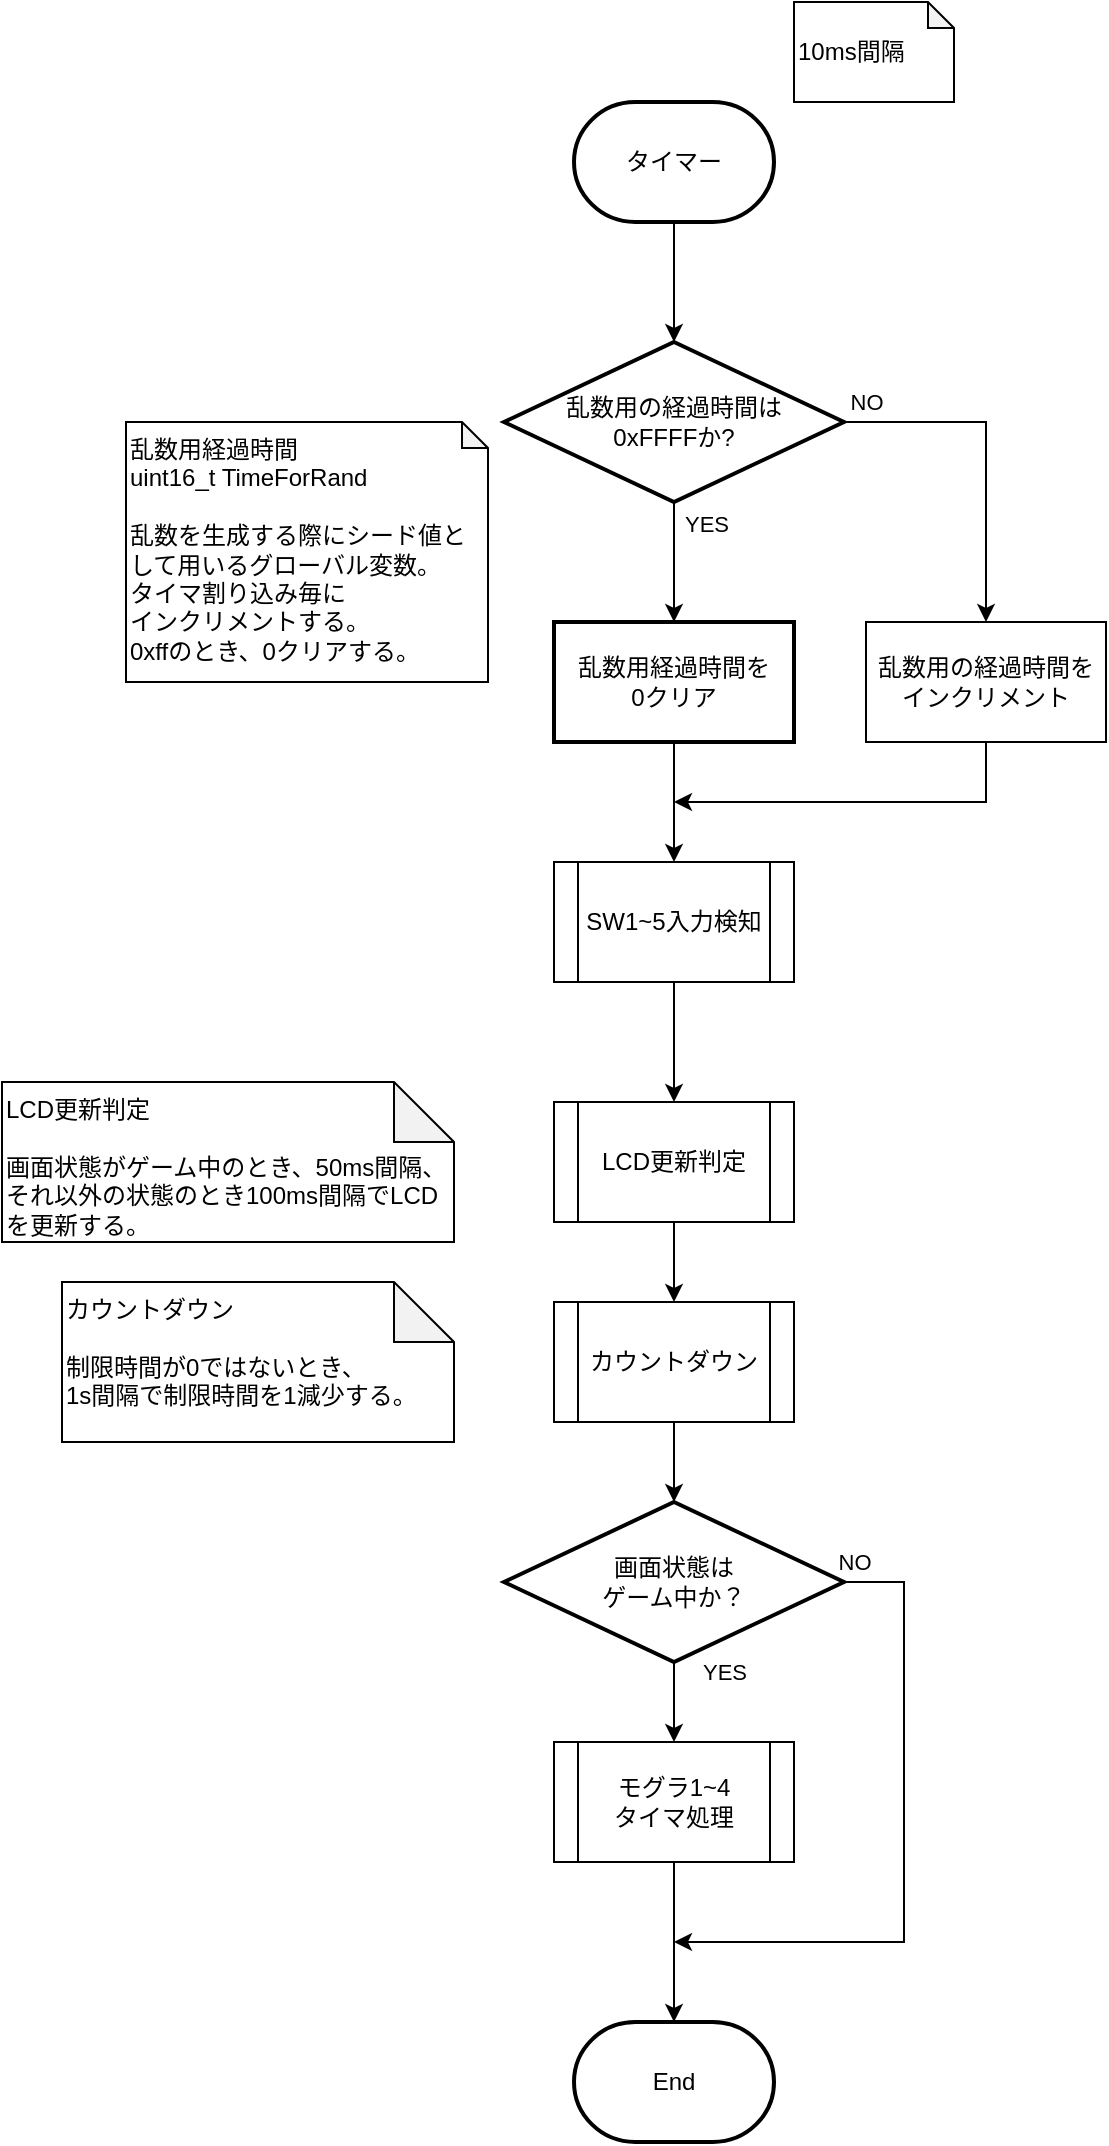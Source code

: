 <mxfile version="13.5.1" type="device" pages="5"><diagram id="C4UiOn8G_oNXNngueYFW" name="タイマ割り込み"><mxGraphModel dx="700" dy="1982" grid="1" gridSize="10" guides="1" tooltips="1" connect="1" arrows="1" fold="1" page="1" pageScale="1" pageWidth="827" pageHeight="1169" math="0" shadow="0"><root><mxCell id="82_a3FsHzP6IaTtDiQ8j-0"/><mxCell id="82_a3FsHzP6IaTtDiQ8j-1" parent="82_a3FsHzP6IaTtDiQ8j-0"/><mxCell id="CfchBtsZi7F4YrzsTCuV-0" style="edgeStyle=orthogonalEdgeStyle;rounded=0;orthogonalLoop=1;jettySize=auto;html=1;exitX=0.5;exitY=1;exitDx=0;exitDy=0;entryX=0.5;entryY=0;entryDx=0;entryDy=0;" parent="82_a3FsHzP6IaTtDiQ8j-1" source="82_a3FsHzP6IaTtDiQ8j-6" target="-Sg9gFIOYxLXovaEyY0z-31" edge="1"><mxGeometry relative="1" as="geometry"/></mxCell><mxCell id="82_a3FsHzP6IaTtDiQ8j-6" value="SW1~5入力検知" style="shape=process;whiteSpace=wrap;html=1;backgroundOutline=1;" parent="82_a3FsHzP6IaTtDiQ8j-1" vertex="1"><mxGeometry x="413" y="-640" width="120" height="60" as="geometry"/></mxCell><mxCell id="82_a3FsHzP6IaTtDiQ8j-15" value="10ms間隔" style="shape=note;whiteSpace=wrap;html=1;backgroundOutline=1;darkOpacity=0.05;align=left;size=13;" parent="82_a3FsHzP6IaTtDiQ8j-1" vertex="1"><mxGeometry x="533" y="-1070" width="80" height="50" as="geometry"/></mxCell><mxCell id="-Sg9gFIOYxLXovaEyY0z-25" value="End" style="strokeWidth=2;html=1;shape=mxgraph.flowchart.terminator;whiteSpace=wrap;" parent="82_a3FsHzP6IaTtDiQ8j-1" vertex="1"><mxGeometry x="423" y="-60" width="100" height="60" as="geometry"/></mxCell><mxCell id="-Sg9gFIOYxLXovaEyY0z-26" value="カウントダウン&lt;br&gt;&lt;br&gt;制限時間が0ではないとき、&lt;br&gt;1s間隔で制限時間を1減少する。" style="shape=note;whiteSpace=wrap;html=1;backgroundOutline=1;darkOpacity=0.05;align=left;verticalAlign=top;" parent="82_a3FsHzP6IaTtDiQ8j-1" vertex="1"><mxGeometry x="167" y="-430" width="196" height="80" as="geometry"/></mxCell><mxCell id="-Sg9gFIOYxLXovaEyY0z-27" value="YES" style="edgeStyle=orthogonalEdgeStyle;rounded=0;orthogonalLoop=1;jettySize=auto;html=1;" parent="82_a3FsHzP6IaTtDiQ8j-1" source="-Sg9gFIOYxLXovaEyY0z-29" target="-Sg9gFIOYxLXovaEyY0z-36" edge="1"><mxGeometry x="-0.75" y="25" relative="1" as="geometry"><mxPoint x="473" y="-160" as="targetPoint"/><mxPoint as="offset"/></mxGeometry></mxCell><mxCell id="-Sg9gFIOYxLXovaEyY0z-28" value="NO" style="edgeStyle=orthogonalEdgeStyle;rounded=0;orthogonalLoop=1;jettySize=auto;html=1;exitX=1;exitY=0.5;exitDx=0;exitDy=0;" parent="82_a3FsHzP6IaTtDiQ8j-1" source="-Sg9gFIOYxLXovaEyY0z-29" edge="1"><mxGeometry x="-0.968" y="10" relative="1" as="geometry"><mxPoint x="473" y="-100" as="targetPoint"/><Array as="points"><mxPoint x="588" y="-280"/><mxPoint x="588" y="-100"/><mxPoint x="473" y="-100"/></Array><mxPoint as="offset"/></mxGeometry></mxCell><mxCell id="-Sg9gFIOYxLXovaEyY0z-29" value="画面状態は&lt;br&gt;ゲーム中か？" style="rhombus;whiteSpace=wrap;html=1;strokeWidth=2;" parent="82_a3FsHzP6IaTtDiQ8j-1" vertex="1"><mxGeometry x="388" y="-320" width="170" height="80" as="geometry"/></mxCell><mxCell id="-Sg9gFIOYxLXovaEyY0z-30" value="" style="edgeStyle=orthogonalEdgeStyle;rounded=0;orthogonalLoop=1;jettySize=auto;html=1;" parent="82_a3FsHzP6IaTtDiQ8j-1" source="-Sg9gFIOYxLXovaEyY0z-31" target="-Sg9gFIOYxLXovaEyY0z-33" edge="1"><mxGeometry relative="1" as="geometry"/></mxCell><mxCell id="-Sg9gFIOYxLXovaEyY0z-31" value="LCD更新判定" style="shape=process;whiteSpace=wrap;html=1;backgroundOutline=1;" parent="82_a3FsHzP6IaTtDiQ8j-1" vertex="1"><mxGeometry x="413" y="-520" width="120" height="60" as="geometry"/></mxCell><mxCell id="-Sg9gFIOYxLXovaEyY0z-32" value="" style="edgeStyle=orthogonalEdgeStyle;rounded=0;orthogonalLoop=1;jettySize=auto;html=1;" parent="82_a3FsHzP6IaTtDiQ8j-1" source="-Sg9gFIOYxLXovaEyY0z-33" target="-Sg9gFIOYxLXovaEyY0z-29" edge="1"><mxGeometry relative="1" as="geometry"/></mxCell><mxCell id="-Sg9gFIOYxLXovaEyY0z-33" value="カウントダウン" style="shape=process;whiteSpace=wrap;html=1;backgroundOutline=1;" parent="82_a3FsHzP6IaTtDiQ8j-1" vertex="1"><mxGeometry x="413" y="-420" width="120" height="60" as="geometry"/></mxCell><mxCell id="-Sg9gFIOYxLXovaEyY0z-34" value="LCD更新判定&lt;br&gt;&lt;br&gt;画面状態がゲーム中のとき、50ms間隔、それ以外の状態のとき100ms間隔でLCDを更新する。" style="shape=note;whiteSpace=wrap;html=1;backgroundOutline=1;darkOpacity=0.05;align=left;verticalAlign=top;" parent="82_a3FsHzP6IaTtDiQ8j-1" vertex="1"><mxGeometry x="137" y="-530" width="226" height="80" as="geometry"/></mxCell><mxCell id="-Sg9gFIOYxLXovaEyY0z-36" value="モグラ1~4&lt;br&gt;タイマ処理" style="shape=process;whiteSpace=wrap;html=1;backgroundOutline=1;" parent="82_a3FsHzP6IaTtDiQ8j-1" vertex="1"><mxGeometry x="413" y="-200" width="120" height="60" as="geometry"/></mxCell><mxCell id="-Sg9gFIOYxLXovaEyY0z-41" value="" style="edgeStyle=orthogonalEdgeStyle;rounded=0;orthogonalLoop=1;jettySize=auto;html=1;exitX=0.5;exitY=1;exitDx=0;exitDy=0;" parent="82_a3FsHzP6IaTtDiQ8j-1" source="-Sg9gFIOYxLXovaEyY0z-36" target="-Sg9gFIOYxLXovaEyY0z-25" edge="1"><mxGeometry relative="1" as="geometry"><mxPoint x="473" y="160" as="sourcePoint"/></mxGeometry></mxCell><mxCell id="f9EUW7qI4jeVvzpMTlka-3" value="乱数用経過時間&lt;br&gt;uint16_t TimeForRand&lt;br&gt;&lt;br&gt;乱数を生成する際にシード値として用いるグローバル変数。&lt;br&gt;タイマ割り込み毎に&lt;br&gt;インクリメントする。&lt;br&gt;0xffのとき、0クリアする。" style="shape=note;whiteSpace=wrap;html=1;backgroundOutline=1;darkOpacity=0.05;align=left;size=13;verticalAlign=top;" parent="82_a3FsHzP6IaTtDiQ8j-1" vertex="1"><mxGeometry x="199" y="-860" width="181" height="130" as="geometry"/></mxCell><mxCell id="f9EUW7qI4jeVvzpMTlka-6" value="" style="edgeStyle=orthogonalEdgeStyle;rounded=0;orthogonalLoop=1;jettySize=auto;html=1;" parent="82_a3FsHzP6IaTtDiQ8j-1" source="f9EUW7qI4jeVvzpMTlka-7" edge="1"><mxGeometry relative="1" as="geometry"><mxPoint x="473" y="-670" as="targetPoint"/><Array as="points"><mxPoint x="629" y="-670"/></Array></mxGeometry></mxCell><mxCell id="f9EUW7qI4jeVvzpMTlka-7" value="乱数用の経過時間を&lt;br&gt;インクリメント" style="rounded=0;whiteSpace=wrap;html=1;" parent="82_a3FsHzP6IaTtDiQ8j-1" vertex="1"><mxGeometry x="569" y="-760" width="120" height="60" as="geometry"/></mxCell><mxCell id="f9EUW7qI4jeVvzpMTlka-11" value="" style="edgeStyle=orthogonalEdgeStyle;rounded=0;orthogonalLoop=1;jettySize=auto;html=1;" parent="82_a3FsHzP6IaTtDiQ8j-1" source="f9EUW7qI4jeVvzpMTlka-9" target="f9EUW7qI4jeVvzpMTlka-10" edge="1"><mxGeometry relative="1" as="geometry"/></mxCell><mxCell id="f9EUW7qI4jeVvzpMTlka-9" value="タイマー" style="strokeWidth=2;html=1;shape=mxgraph.flowchart.terminator;whiteSpace=wrap;" parent="82_a3FsHzP6IaTtDiQ8j-1" vertex="1"><mxGeometry x="423" y="-1020" width="100" height="60" as="geometry"/></mxCell><mxCell id="f9EUW7qI4jeVvzpMTlka-13" value="YES" style="edgeStyle=orthogonalEdgeStyle;rounded=0;orthogonalLoop=1;jettySize=auto;html=1;" parent="82_a3FsHzP6IaTtDiQ8j-1" source="f9EUW7qI4jeVvzpMTlka-10" target="f9EUW7qI4jeVvzpMTlka-12" edge="1"><mxGeometry x="-0.667" y="16" relative="1" as="geometry"><mxPoint y="1" as="offset"/></mxGeometry></mxCell><mxCell id="f9EUW7qI4jeVvzpMTlka-14" value="NO" style="edgeStyle=orthogonalEdgeStyle;rounded=0;orthogonalLoop=1;jettySize=auto;html=1;exitX=1;exitY=0.5;exitDx=0;exitDy=0;entryX=0.5;entryY=0;entryDx=0;entryDy=0;" parent="82_a3FsHzP6IaTtDiQ8j-1" source="f9EUW7qI4jeVvzpMTlka-10" target="f9EUW7qI4jeVvzpMTlka-7" edge="1"><mxGeometry x="-0.871" y="10" relative="1" as="geometry"><mxPoint as="offset"/></mxGeometry></mxCell><mxCell id="f9EUW7qI4jeVvzpMTlka-10" value="乱数用の経過時間は&lt;br&gt;0xFFFFか?" style="rhombus;whiteSpace=wrap;html=1;strokeWidth=2;" parent="82_a3FsHzP6IaTtDiQ8j-1" vertex="1"><mxGeometry x="388" y="-900" width="170" height="80" as="geometry"/></mxCell><mxCell id="f9EUW7qI4jeVvzpMTlka-15" style="edgeStyle=orthogonalEdgeStyle;rounded=0;orthogonalLoop=1;jettySize=auto;html=1;entryX=0.5;entryY=0;entryDx=0;entryDy=0;" parent="82_a3FsHzP6IaTtDiQ8j-1" source="f9EUW7qI4jeVvzpMTlka-12" target="82_a3FsHzP6IaTtDiQ8j-6" edge="1"><mxGeometry relative="1" as="geometry"/></mxCell><mxCell id="f9EUW7qI4jeVvzpMTlka-12" value="乱数用経過時間を&lt;br&gt;0クリア" style="whiteSpace=wrap;html=1;strokeWidth=2;" parent="82_a3FsHzP6IaTtDiQ8j-1" vertex="1"><mxGeometry x="413" y="-760" width="120" height="60" as="geometry"/></mxCell></root></mxGraphModel></diagram><diagram id="nZ6_9YVF645hUhn-ThvQ" name="SWx入力検知"><mxGraphModel dx="768" dy="491" grid="1" gridSize="10" guides="1" tooltips="1" connect="1" arrows="1" fold="1" page="1" pageScale="1" pageWidth="827" pageHeight="1169" math="0" shadow="0"><root><mxCell id="kZiBYAE6nFvpmbD5GY39-0"/><mxCell id="kZiBYAE6nFvpmbD5GY39-1" parent="kZiBYAE6nFvpmbD5GY39-0"/><mxCell id="r-ORSkZ6ZlocxdxCIIOa-3" value="0" style="edgeStyle=orthogonalEdgeStyle;rounded=0;orthogonalLoop=1;jettySize=auto;html=1;entryX=0.5;entryY=0;entryDx=0;entryDy=0;" parent="kZiBYAE6nFvpmbD5GY39-1" source="r-ORSkZ6ZlocxdxCIIOa-0" target="d1PUXkbqGHuf1PhaDBdO-2" edge="1"><mxGeometry x="-0.74" y="8" relative="1" as="geometry"><mxPoint x="392.5" y="720" as="targetPoint"/><mxPoint as="offset"/></mxGeometry></mxCell><mxCell id="d1PUXkbqGHuf1PhaDBdO-0" value="1" style="edgeStyle=orthogonalEdgeStyle;rounded=0;orthogonalLoop=1;jettySize=auto;html=1;exitX=1;exitY=0.5;exitDx=0;exitDy=0;" parent="kZiBYAE6nFvpmbD5GY39-1" source="r-ORSkZ6ZlocxdxCIIOa-0" target="d1PUXkbqGHuf1PhaDBdO-1" edge="1"><mxGeometry x="-0.984" y="10" relative="1" as="geometry"><mxPoint x="620" y="730" as="targetPoint"/><mxPoint x="1" as="offset"/></mxGeometry></mxCell><mxCell id="r-ORSkZ6ZlocxdxCIIOa-0" value="SWxポート値" style="rhombus;whiteSpace=wrap;html=1;strokeWidth=2;" parent="kZiBYAE6nFvpmbD5GY39-1" vertex="1"><mxGeometry x="297.5" y="570" width="190" height="80" as="geometry"/></mxCell><mxCell id="ggVYb9dm9Nbz7zMh7LIq-2" style="edgeStyle=orthogonalEdgeStyle;rounded=0;orthogonalLoop=1;jettySize=auto;html=1;exitX=0.5;exitY=1;exitDx=0;exitDy=0;" parent="kZiBYAE6nFvpmbD5GY39-1" source="d1PUXkbqGHuf1PhaDBdO-1" edge="1"><mxGeometry relative="1" as="geometry"><mxPoint x="393" y="1230" as="targetPoint"/><Array as="points"><mxPoint x="690" y="1230"/><mxPoint x="393" y="1230"/></Array></mxGeometry></mxCell><mxCell id="d1PUXkbqGHuf1PhaDBdO-1" value="チャタリング処理回数&lt;br&gt;とSWx入力値を&lt;br&gt;0にする" style="rounded=0;whiteSpace=wrap;html=1;" parent="kZiBYAE6nFvpmbD5GY39-1" vertex="1"><mxGeometry x="620" y="720" width="140" height="60" as="geometry"/></mxCell><mxCell id="d1PUXkbqGHuf1PhaDBdO-5" value="YES" style="edgeStyle=orthogonalEdgeStyle;rounded=0;orthogonalLoop=1;jettySize=auto;html=1;" parent="kZiBYAE6nFvpmbD5GY39-1" source="d1PUXkbqGHuf1PhaDBdO-2" target="d1PUXkbqGHuf1PhaDBdO-4" edge="1"><mxGeometry x="-0.714" y="18" relative="1" as="geometry"><mxPoint as="offset"/></mxGeometry></mxCell><mxCell id="ggVYb9dm9Nbz7zMh7LIq-3" value="NO" style="edgeStyle=orthogonalEdgeStyle;rounded=0;orthogonalLoop=1;jettySize=auto;html=1;exitX=1;exitY=0.5;exitDx=0;exitDy=0;entryX=0.5;entryY=0;entryDx=0;entryDy=0;" parent="kZiBYAE6nFvpmbD5GY39-1" source="d1PUXkbqGHuf1PhaDBdO-2" target="8lTnWRz9RbuQ35G65AID-1" edge="1"><mxGeometry x="-0.876" y="10" relative="1" as="geometry"><mxPoint x="690" y="890" as="targetPoint"/><mxPoint as="offset"/></mxGeometry></mxCell><mxCell id="d1PUXkbqGHuf1PhaDBdO-2" value="チャタリング処理回数&lt;br&gt;が3以上か？" style="rhombus;whiteSpace=wrap;html=1;strokeWidth=2;" parent="kZiBYAE6nFvpmbD5GY39-1" vertex="1"><mxGeometry x="297.5" y="720" width="190" height="80" as="geometry"/></mxCell><mxCell id="GpqzGrBlohHstggLvq2k-1" value="" style="edgeStyle=orthogonalEdgeStyle;rounded=0;orthogonalLoop=1;jettySize=auto;html=1;" parent="kZiBYAE6nFvpmbD5GY39-1" source="d1PUXkbqGHuf1PhaDBdO-4" target="GpqzGrBlohHstggLvq2k-0" edge="1"><mxGeometry relative="1" as="geometry"/></mxCell><mxCell id="d1PUXkbqGHuf1PhaDBdO-4" value="SWx入力値を1にする" style="whiteSpace=wrap;html=1;strokeWidth=2;" parent="kZiBYAE6nFvpmbD5GY39-1" vertex="1"><mxGeometry x="332.5" y="850" width="120" height="60" as="geometry"/></mxCell><mxCell id="GpqzGrBlohHstggLvq2k-3" value="YES" style="edgeStyle=orthogonalEdgeStyle;rounded=0;orthogonalLoop=1;jettySize=auto;html=1;" parent="kZiBYAE6nFvpmbD5GY39-1" source="GpqzGrBlohHstggLvq2k-0" target="GpqzGrBlohHstggLvq2k-2" edge="1"><mxGeometry x="-0.714" y="17" relative="1" as="geometry"><mxPoint as="offset"/></mxGeometry></mxCell><mxCell id="ggVYb9dm9Nbz7zMh7LIq-4" value="NO" style="edgeStyle=orthogonalEdgeStyle;rounded=0;orthogonalLoop=1;jettySize=auto;html=1;exitX=1;exitY=0.5;exitDx=0;exitDy=0;" parent="kZiBYAE6nFvpmbD5GY39-1" source="GpqzGrBlohHstggLvq2k-0" edge="1"><mxGeometry x="-0.882" y="10" relative="1" as="geometry"><mxPoint x="520" y="1230" as="targetPoint"/><mxPoint as="offset"/></mxGeometry></mxCell><mxCell id="GpqzGrBlohHstggLvq2k-0" value="SWx入力値が1&lt;br&gt;かつ&lt;br&gt;前回のSWx入力値が0か？" style="rhombus;whiteSpace=wrap;html=1;strokeWidth=2;" parent="kZiBYAE6nFvpmbD5GY39-1" vertex="1"><mxGeometry x="288.75" y="970" width="207.5" height="100" as="geometry"/></mxCell><mxCell id="ggVYb9dm9Nbz7zMh7LIq-0" value="" style="edgeStyle=orthogonalEdgeStyle;rounded=0;orthogonalLoop=1;jettySize=auto;html=1;" parent="kZiBYAE6nFvpmbD5GY39-1" source="GpqzGrBlohHstggLvq2k-2" target="Z06QRvlS2Tx_yEmqbj3p-0" edge="1"><mxGeometry relative="1" as="geometry"><mxPoint x="392.5" y="1460" as="targetPoint"/></mxGeometry></mxCell><mxCell id="GpqzGrBlohHstggLvq2k-2" value="SWStateを更新" style="whiteSpace=wrap;html=1;strokeWidth=2;" parent="kZiBYAE6nFvpmbD5GY39-1" vertex="1"><mxGeometry x="332.5" y="1120" width="120" height="60" as="geometry"/></mxCell><mxCell id="Jlqps3N-1PmSmZK25151-0" value="SWxポート値&lt;br&gt;&lt;br&gt;SWxの生データ。&lt;br&gt;Lアクティブのため、&lt;br&gt;SWxポート値が0でSWが&lt;br&gt;押されていることになる" style="shape=note;whiteSpace=wrap;html=1;backgroundOutline=1;darkOpacity=0.05;size=16;align=left;verticalAlign=top;" parent="kZiBYAE6nFvpmbD5GY39-1" vertex="1"><mxGeometry x="87.5" y="560" width="170" height="100" as="geometry"/></mxCell><mxCell id="Jlqps3N-1PmSmZK25151-2" value="SWx入力値&lt;br&gt;&lt;br&gt;チャタ取りをしたSWxの値。&lt;br&gt;1：SWが押されている。&lt;br&gt;0：SWが押されていない。" style="shape=note;whiteSpace=wrap;html=1;backgroundOutline=1;darkOpacity=0.05;size=16;align=left;verticalAlign=top;" parent="kZiBYAE6nFvpmbD5GY39-1" vertex="1"><mxGeometry x="95" y="840" width="170" height="100" as="geometry"/></mxCell><mxCell id="Jlqps3N-1PmSmZK25151-3" value="SWStateの更新&lt;br&gt;SW1押下：SWState | 0b0000 0001&lt;br&gt;SW2押下：SWState | 0b0000 0010&lt;br&gt;SW3押下：SWState | 0b0000 0100&lt;br&gt;SW4押下：SWState | 0b0000 1000&lt;br&gt;SW5押下：SWState | 0b0001 0000&lt;br&gt;&lt;br&gt;立てられたbitは、メイン処理内でSW入力による処理が終わった時に下げられる。" style="shape=note;whiteSpace=wrap;html=1;backgroundOutline=1;darkOpacity=0.05;size=16;align=left;verticalAlign=top;" parent="kZiBYAE6nFvpmbD5GY39-1" vertex="1"><mxGeometry x="65" y="1110" width="200" height="150" as="geometry"/></mxCell><mxCell id="Jlqps3N-1PmSmZK25151-5" value="SWxエッジ検出" style="shape=note;whiteSpace=wrap;html=1;backgroundOutline=1;darkOpacity=0.05;size=16;align=left;verticalAlign=top;" parent="kZiBYAE6nFvpmbD5GY39-1" vertex="1"><mxGeometry x="420" y="950" width="110" height="30" as="geometry"/></mxCell><mxCell id="zrnZjt6x9mvCKEgHq1JU-0" value="End" style="strokeWidth=2;html=1;shape=mxgraph.flowchart.terminator;whiteSpace=wrap;" parent="kZiBYAE6nFvpmbD5GY39-1" vertex="1"><mxGeometry x="342.5" y="1400" width="100" height="60" as="geometry"/></mxCell><mxCell id="Z06QRvlS2Tx_yEmqbj3p-1" value="" style="edgeStyle=orthogonalEdgeStyle;rounded=0;orthogonalLoop=1;jettySize=auto;html=1;" parent="kZiBYAE6nFvpmbD5GY39-1" source="Z06QRvlS2Tx_yEmqbj3p-0" target="zrnZjt6x9mvCKEgHq1JU-0" edge="1"><mxGeometry relative="1" as="geometry"/></mxCell><mxCell id="Z06QRvlS2Tx_yEmqbj3p-0" value="前回のSWx入力値&lt;br&gt;を更新" style="rounded=0;whiteSpace=wrap;html=1;" parent="kZiBYAE6nFvpmbD5GY39-1" vertex="1"><mxGeometry x="332.5" y="1270" width="120" height="60" as="geometry"/></mxCell><mxCell id="Z06QRvlS2Tx_yEmqbj3p-2" value="前回のSWx入力値&lt;br&gt;&lt;br&gt;前回のタイマ割り込み時のSWx入力値。&lt;br&gt;SWx入力検知の最後に更新する。" style="shape=note;whiteSpace=wrap;html=1;backgroundOutline=1;darkOpacity=0.05;size=16;align=left;verticalAlign=top;" parent="kZiBYAE6nFvpmbD5GY39-1" vertex="1"><mxGeometry x="95" y="970" width="170" height="110" as="geometry"/></mxCell><mxCell id="Z06QRvlS2Tx_yEmqbj3p-3" value="チャタリング処理回数&lt;br&gt;&lt;br&gt;チャタ対策用の変数。&lt;br&gt;SWxポート値が0のとき、&lt;br&gt;チャタリング処理回数が3未満で&lt;br&gt;インクリメントされ、&lt;br&gt;3以上でSWx入力値を1にする。" style="shape=note;whiteSpace=wrap;html=1;backgroundOutline=1;darkOpacity=0.05;size=16;align=left;verticalAlign=top;" parent="kZiBYAE6nFvpmbD5GY39-1" vertex="1"><mxGeometry x="80" y="700" width="185" height="120" as="geometry"/></mxCell><mxCell id="8lTnWRz9RbuQ35G65AID-0" value="" style="edgeStyle=orthogonalEdgeStyle;rounded=0;orthogonalLoop=1;jettySize=auto;html=1;" parent="kZiBYAE6nFvpmbD5GY39-1" source="8lTnWRz9RbuQ35G65AID-1" edge="1"><mxGeometry relative="1" as="geometry"><mxPoint x="585" y="1230" as="targetPoint"/></mxGeometry></mxCell><mxCell id="8lTnWRz9RbuQ35G65AID-1" value="チャタリング処理回数をインクリメント" style="whiteSpace=wrap;html=1;strokeWidth=2;" parent="kZiBYAE6nFvpmbD5GY39-1" vertex="1"><mxGeometry x="520" y="850" width="130" height="60" as="geometry"/></mxCell><mxCell id="FLiIaQNmWerbj6zGijh2-0" value="" style="edgeStyle=orthogonalEdgeStyle;rounded=0;orthogonalLoop=1;jettySize=auto;html=1;entryX=0.5;entryY=0;entryDx=0;entryDy=0;" parent="kZiBYAE6nFvpmbD5GY39-1" source="FLiIaQNmWerbj6zGijh2-1" edge="1"><mxGeometry relative="1" as="geometry"><mxPoint x="392.5" y="260" as="targetPoint"/></mxGeometry></mxCell><mxCell id="FLiIaQNmWerbj6zGijh2-1" value="start" style="strokeWidth=2;html=1;shape=mxgraph.flowchart.terminator;whiteSpace=wrap;" parent="kZiBYAE6nFvpmbD5GY39-1" vertex="1"><mxGeometry x="342.5" y="157" width="100" height="60" as="geometry"/></mxCell><mxCell id="FLiIaQNmWerbj6zGijh2-2" value="SWx入力検知" style="shape=note;whiteSpace=wrap;html=1;backgroundOutline=1;darkOpacity=0.05;" parent="kZiBYAE6nFvpmbD5GY39-1" vertex="1"><mxGeometry x="318.75" y="60" width="147.5" height="50" as="geometry"/></mxCell><mxCell id="FLiIaQNmWerbj6zGijh2-6" value="NO" style="edgeStyle=orthogonalEdgeStyle;rounded=0;orthogonalLoop=1;jettySize=auto;html=1;" parent="kZiBYAE6nFvpmbD5GY39-1" source="FLiIaQNmWerbj6zGijh2-5" target="r-ORSkZ6ZlocxdxCIIOa-0" edge="1"><mxGeometry x="-0.8" y="18" relative="1" as="geometry"><mxPoint as="offset"/></mxGeometry></mxCell><mxCell id="FLiIaQNmWerbj6zGijh2-7" value="YES" style="edgeStyle=orthogonalEdgeStyle;rounded=0;orthogonalLoop=1;jettySize=auto;html=1;exitX=1;exitY=0.5;exitDx=0;exitDy=0;" parent="kZiBYAE6nFvpmbD5GY39-1" source="FLiIaQNmWerbj6zGijh2-5" edge="1"><mxGeometry x="-0.991" y="10" relative="1" as="geometry"><mxPoint x="393" y="1370" as="targetPoint"/><Array as="points"><mxPoint x="800" y="430"/><mxPoint x="800" y="1370"/></Array><mxPoint as="offset"/></mxGeometry></mxCell><mxCell id="FLiIaQNmWerbj6zGijh2-5" value="SWxが押下されているか？" style="rhombus;whiteSpace=wrap;html=1;" parent="kZiBYAE6nFvpmbD5GY39-1" vertex="1"><mxGeometry x="292.5" y="390" width="200" height="80" as="geometry"/></mxCell><mxCell id="ve9Jpth5XHOio87bljjp-0" value="" style="edgeStyle=orthogonalEdgeStyle;rounded=0;orthogonalLoop=1;jettySize=auto;html=1;" parent="kZiBYAE6nFvpmbD5GY39-1" source="ve9Jpth5XHOio87bljjp-1" edge="1"><mxGeometry relative="1" as="geometry"><mxPoint x="392.5" y="390" as="targetPoint"/></mxGeometry></mxCell><mxCell id="ve9Jpth5XHOio87bljjp-1" value="SWxポート値取得" style="whiteSpace=wrap;html=1;strokeWidth=2;" parent="kZiBYAE6nFvpmbD5GY39-1" vertex="1"><mxGeometry x="332.5" y="260" width="120" height="60" as="geometry"/></mxCell><mxCell id="bekDsu5ege-4Lup44org-0" value="xは1~5の意" style="shape=note;whiteSpace=wrap;html=1;backgroundOutline=1;darkOpacity=0.05;size=15;" parent="kZiBYAE6nFvpmbD5GY39-1" vertex="1"><mxGeometry x="466.25" y="30" width="103.75" height="50" as="geometry"/></mxCell><mxCell id="bekDsu5ege-4Lup44org-2" value="&lt;span&gt;uint8_t SWState&lt;/span&gt;&lt;br&gt;&lt;br&gt;&lt;span&gt;5bitで5つのSWの押下を表現する&lt;br&gt;グローバル変数。&lt;br&gt;1：押下されている&lt;br&gt;0：押下されていない&lt;br&gt;&amp;nbsp; &amp;nbsp; &amp;nbsp; &amp;nbsp; &amp;nbsp; &amp;nbsp; &amp;nbsp; sw5 sw4 sw3 sw2 sw1&lt;br&gt;&amp;nbsp;0 | 0 | 0 |&amp;nbsp; 0&amp;nbsp; |&amp;nbsp; 0&amp;nbsp; |&amp;nbsp; 0&amp;nbsp; |&amp;nbsp; 0&amp;nbsp; |&amp;nbsp; 0&amp;nbsp; |&lt;br&gt;&lt;br&gt;SWx押下の確認&lt;br&gt;&lt;/span&gt;SW1：SWState &amp;amp; 0b0000 0001&lt;br&gt;SW2：SWState &amp;amp; 0b0000 0010&lt;br&gt;SW3：SWState &amp;amp; 0b0000 0100&lt;br&gt;SW4：SWState &amp;amp; 0b0000 1000&lt;br&gt;SW5：SWState &amp;amp; 0b0001 0000&lt;span&gt;&lt;br&gt;&lt;/span&gt;" style="shape=note;html=1;backgroundOutline=1;darkOpacity=0.05;align=left;verticalAlign=top;size=10;" parent="kZiBYAE6nFvpmbD5GY39-1" vertex="1"><mxGeometry x="70" y="300" width="187.5" height="230" as="geometry"/></mxCell></root></mxGraphModel></diagram><diagram id="eLfEMEqlcWBXFb_Rs1cY" name="カウントダウン"><mxGraphModel dx="700" dy="1982" grid="1" gridSize="10" guides="1" tooltips="1" connect="1" arrows="1" fold="1" page="1" pageScale="1" pageWidth="827" pageHeight="1169" math="0" shadow="0"><root><mxCell id="hW9EQ4oWzppn_fqib6Zk-0"/><mxCell id="hW9EQ4oWzppn_fqib6Zk-1" parent="hW9EQ4oWzppn_fqib6Zk-0"/><mxCell id="hW9EQ4oWzppn_fqib6Zk-2" value="" style="edgeStyle=orthogonalEdgeStyle;rounded=0;orthogonalLoop=1;jettySize=auto;html=1;entryX=0.5;entryY=0;entryDx=0;entryDy=0;" parent="hW9EQ4oWzppn_fqib6Zk-1" source="hW9EQ4oWzppn_fqib6Zk-3" target="hW9EQ4oWzppn_fqib6Zk-6" edge="1"><mxGeometry relative="1" as="geometry"><mxPoint x="414" y="-910" as="targetPoint"/></mxGeometry></mxCell><mxCell id="hW9EQ4oWzppn_fqib6Zk-3" value="Start" style="strokeWidth=2;html=1;shape=mxgraph.flowchart.terminator;whiteSpace=wrap;" parent="hW9EQ4oWzppn_fqib6Zk-1" vertex="1"><mxGeometry x="364" y="-1040" width="100" height="60" as="geometry"/></mxCell><mxCell id="hW9EQ4oWzppn_fqib6Zk-4" value="NO" style="edgeStyle=orthogonalEdgeStyle;rounded=0;orthogonalLoop=1;jettySize=auto;html=1;" parent="hW9EQ4oWzppn_fqib6Zk-1" source="hW9EQ4oWzppn_fqib6Zk-6" target="hW9EQ4oWzppn_fqib6Zk-16" edge="1"><mxGeometry x="-0.778" y="16" relative="1" as="geometry"><mxPoint as="offset"/></mxGeometry></mxCell><mxCell id="hW9EQ4oWzppn_fqib6Zk-5" value="NO" style="edgeStyle=orthogonalEdgeStyle;rounded=0;orthogonalLoop=1;jettySize=auto;html=1;exitX=1;exitY=0.5;exitDx=0;exitDy=0;" parent="hW9EQ4oWzppn_fqib6Zk-1" source="hW9EQ4oWzppn_fqib6Zk-16" target="hW9EQ4oWzppn_fqib6Zk-12" edge="1"><mxGeometry x="-0.863" y="10" relative="1" as="geometry"><mxPoint as="offset"/></mxGeometry></mxCell><mxCell id="hW9EQ4oWzppn_fqib6Zk-6" value="制限時間が0" style="rhombus;whiteSpace=wrap;html=1;strokeWidth=2;" parent="hW9EQ4oWzppn_fqib6Zk-1" vertex="1"><mxGeometry x="329" y="-910" width="170" height="80" as="geometry"/></mxCell><mxCell id="hW9EQ4oWzppn_fqib6Zk-7" value="" style="edgeStyle=orthogonalEdgeStyle;rounded=0;orthogonalLoop=1;jettySize=auto;html=1;" parent="hW9EQ4oWzppn_fqib6Zk-1" source="hW9EQ4oWzppn_fqib6Zk-8" target="hW9EQ4oWzppn_fqib6Zk-10" edge="1"><mxGeometry relative="1" as="geometry"/></mxCell><mxCell id="hW9EQ4oWzppn_fqib6Zk-8" value="制限時間更新間隔を100(1s)にする" style="whiteSpace=wrap;html=1;strokeWidth=2;" parent="hW9EQ4oWzppn_fqib6Zk-1" vertex="1"><mxGeometry x="354" y="-620" width="120" height="60" as="geometry"/></mxCell><mxCell id="hW9EQ4oWzppn_fqib6Zk-9" value="" style="edgeStyle=orthogonalEdgeStyle;rounded=0;orthogonalLoop=1;jettySize=auto;html=1;" parent="hW9EQ4oWzppn_fqib6Zk-1" source="hW9EQ4oWzppn_fqib6Zk-10" target="hW9EQ4oWzppn_fqib6Zk-13" edge="1"><mxGeometry relative="1" as="geometry"/></mxCell><mxCell id="hW9EQ4oWzppn_fqib6Zk-10" value="制限時間をデクリメント" style="whiteSpace=wrap;html=1;strokeWidth=2;" parent="hW9EQ4oWzppn_fqib6Zk-1" vertex="1"><mxGeometry x="354" y="-500" width="120" height="60" as="geometry"/></mxCell><mxCell id="hW9EQ4oWzppn_fqib6Zk-11" style="edgeStyle=orthogonalEdgeStyle;rounded=0;orthogonalLoop=1;jettySize=auto;html=1;exitX=0.5;exitY=1;exitDx=0;exitDy=0;" parent="hW9EQ4oWzppn_fqib6Zk-1" source="hW9EQ4oWzppn_fqib6Zk-12" edge="1"><mxGeometry relative="1" as="geometry"><mxPoint x="414" y="-400" as="targetPoint"/><Array as="points"><mxPoint x="559" y="-400"/></Array></mxGeometry></mxCell><mxCell id="hW9EQ4oWzppn_fqib6Zk-12" value="制限時間更新間隔を&lt;br&gt;デクリメント" style="whiteSpace=wrap;html=1;strokeWidth=2;" parent="hW9EQ4oWzppn_fqib6Zk-1" vertex="1"><mxGeometry x="499" y="-620" width="120" height="60" as="geometry"/></mxCell><mxCell id="hW9EQ4oWzppn_fqib6Zk-13" value="End" style="strokeWidth=2;html=1;shape=mxgraph.flowchart.terminator;whiteSpace=wrap;" parent="hW9EQ4oWzppn_fqib6Zk-1" vertex="1"><mxGeometry x="364" y="-330" width="100" height="60" as="geometry"/></mxCell><mxCell id="hW9EQ4oWzppn_fqib6Zk-14" value="YES" style="edgeStyle=orthogonalEdgeStyle;rounded=0;orthogonalLoop=1;jettySize=auto;html=1;exitX=0.5;exitY=1;exitDx=0;exitDy=0;entryX=0.5;entryY=0;entryDx=0;entryDy=0;" parent="hW9EQ4oWzppn_fqib6Zk-1" source="hW9EQ4oWzppn_fqib6Zk-16" target="hW9EQ4oWzppn_fqib6Zk-8" edge="1"><mxGeometry x="-0.667" y="16" relative="1" as="geometry"><mxPoint as="offset"/></mxGeometry></mxCell><mxCell id="hW9EQ4oWzppn_fqib6Zk-15" value="YES" style="edgeStyle=orthogonalEdgeStyle;rounded=0;orthogonalLoop=1;jettySize=auto;html=1;exitX=1;exitY=0.5;exitDx=0;exitDy=0;" parent="hW9EQ4oWzppn_fqib6Zk-1" source="hW9EQ4oWzppn_fqib6Zk-6" edge="1"><mxGeometry x="-0.975" y="10" relative="1" as="geometry"><mxPoint x="414" y="-360" as="targetPoint"/><Array as="points"><mxPoint x="640" y="-870"/><mxPoint x="640" y="-360"/></Array><mxPoint as="offset"/></mxGeometry></mxCell><mxCell id="hW9EQ4oWzppn_fqib6Zk-16" value="制限時間更新間隔が0" style="rhombus;whiteSpace=wrap;html=1;strokeWidth=2;" parent="hW9EQ4oWzppn_fqib6Zk-1" vertex="1"><mxGeometry x="329" y="-760" width="170" height="80" as="geometry"/></mxCell><mxCell id="hW9EQ4oWzppn_fqib6Zk-17" value="uint8_t 制限時間更新間隔&lt;br&gt;&lt;br&gt;制限時間を減少させるタイミングを制御する変数。" style="shape=note;whiteSpace=wrap;html=1;backgroundOutline=1;darkOpacity=0.05;align=left;size=15;verticalAlign=top;" parent="hW9EQ4oWzppn_fqib6Zk-1" vertex="1"><mxGeometry x="100" y="-765" width="190" height="90" as="geometry"/></mxCell><mxCell id="hW9EQ4oWzppn_fqib6Zk-18" value="カウントダウン&lt;br&gt;void CountDown(void)&lt;br&gt;&lt;br&gt;制限時間を1秒間で1減少させる関数。" style="shape=note;whiteSpace=wrap;html=1;backgroundOutline=1;darkOpacity=0.05;align=left;size=15;verticalAlign=top;" parent="hW9EQ4oWzppn_fqib6Zk-1" vertex="1"><mxGeometry x="319" y="-1130" width="190" height="80" as="geometry"/></mxCell><mxCell id="hW9EQ4oWzppn_fqib6Zk-19" value="制限時間&lt;br&gt;&lt;br&gt;モグラたたきゲームの時間を表すグローバル変数。&lt;br&gt;&lt;br&gt;メイン処理内で画面状態が&lt;br&gt;ゲーム開始カウントダウン&lt;br&gt;に遷移したときに3、&lt;br&gt;ゲーム中に遷移したときに60となる" style="shape=note;whiteSpace=wrap;html=1;backgroundOutline=1;darkOpacity=0.05;align=left;size=15;verticalAlign=top;" parent="hW9EQ4oWzppn_fqib6Zk-1" vertex="1"><mxGeometry x="80" y="-950" width="210" height="140" as="geometry"/></mxCell></root></mxGraphModel></diagram><diagram id="GfPwJHO-y7Ba91lNuhNj" name="モグラxタイマ処理"><mxGraphModel dx="-59" dy="491" grid="1" gridSize="10" guides="1" tooltips="1" connect="1" arrows="1" fold="1" page="1" pageScale="1" pageWidth="827" pageHeight="1169" math="0" shadow="0"><root><mxCell id="bvFB9T3cpRXaB6M1KaDV-0"/><mxCell id="bvFB9T3cpRXaB6M1KaDV-1" parent="bvFB9T3cpRXaB6M1KaDV-0"/><mxCell id="bvFB9T3cpRXaB6M1KaDV-2" value="「モグラx表示時間」&lt;br&gt;&lt;br&gt;モグラが表示されている時間&lt;br&gt;モグラが出現している時と、モグラが撃退され、消えるまでの時間を保持する。&lt;br&gt;&lt;br&gt;タイマで時間を減少させる。" style="shape=note;whiteSpace=wrap;html=1;size=14;verticalAlign=top;align=left;spacingTop=-6;" parent="bvFB9T3cpRXaB6M1KaDV-1" vertex="1"><mxGeometry x="1400" y="370" width="160" height="130" as="geometry"/></mxCell><mxCell id="bvFB9T3cpRXaB6M1KaDV-3" value="モグラ出現判定&lt;br&gt;100msごとなどで、フラグを立てて、メイン関数で判定を行う" style="shape=note;whiteSpace=wrap;html=1;size=14;verticalAlign=top;align=left;spacingTop=-6;" parent="bvFB9T3cpRXaB6M1KaDV-1" vertex="1"><mxGeometry x="920" y="410" width="160" height="70" as="geometry"/></mxCell><mxCell id="bvFB9T3cpRXaB6M1KaDV-4" value="" style="edgeStyle=orthogonalEdgeStyle;rounded=0;orthogonalLoop=1;jettySize=auto;html=1;entryX=0.5;entryY=0;entryDx=0;entryDy=0;entryPerimeter=0;" parent="bvFB9T3cpRXaB6M1KaDV-1" source="bvFB9T3cpRXaB6M1KaDV-5" target="bvFB9T3cpRXaB6M1KaDV-13" edge="1"><mxGeometry relative="1" as="geometry"><mxPoint x="1165" y="600" as="targetPoint"/></mxGeometry></mxCell><mxCell id="bvFB9T3cpRXaB6M1KaDV-5" value="モグラ出現判定" style="shape=process;whiteSpace=wrap;html=1;backgroundOutline=1;strokeWidth=2;" parent="bvFB9T3cpRXaB6M1KaDV-1" vertex="1"><mxGeometry x="1105" y="410" width="120" height="60" as="geometry"/></mxCell><mxCell id="bvFB9T3cpRXaB6M1KaDV-6" style="edgeStyle=orthogonalEdgeStyle;rounded=0;orthogonalLoop=1;jettySize=auto;html=1;exitX=0.5;exitY=1;exitDx=0;exitDy=0;" parent="bvFB9T3cpRXaB6M1KaDV-1" source="bvFB9T3cpRXaB6M1KaDV-7" edge="1"><mxGeometry relative="1" as="geometry"><mxPoint x="1165" y="535" as="targetPoint"/><Array as="points"><mxPoint x="1310" y="535"/></Array></mxGeometry></mxCell><mxCell id="bvFB9T3cpRXaB6M1KaDV-7" value="モグラx表示時間&lt;br&gt;デクリメント" style="whiteSpace=wrap;html=1;strokeWidth=2;" parent="bvFB9T3cpRXaB6M1KaDV-1" vertex="1"><mxGeometry x="1250" y="410" width="120" height="60" as="geometry"/></mxCell><mxCell id="bvFB9T3cpRXaB6M1KaDV-8" value="YES" style="edgeStyle=orthogonalEdgeStyle;rounded=0;orthogonalLoop=1;jettySize=auto;html=1;" parent="bvFB9T3cpRXaB6M1KaDV-1" source="bvFB9T3cpRXaB6M1KaDV-10" target="bvFB9T3cpRXaB6M1KaDV-5" edge="1"><mxGeometry x="-0.8" y="15" relative="1" as="geometry"><mxPoint as="offset"/></mxGeometry></mxCell><mxCell id="bvFB9T3cpRXaB6M1KaDV-9" value="NO" style="edgeStyle=orthogonalEdgeStyle;rounded=0;orthogonalLoop=1;jettySize=auto;html=1;exitX=1;exitY=0.5;exitDx=0;exitDy=0;entryX=0.5;entryY=0;entryDx=0;entryDy=0;" parent="bvFB9T3cpRXaB6M1KaDV-1" source="bvFB9T3cpRXaB6M1KaDV-10" target="bvFB9T3cpRXaB6M1KaDV-7" edge="1"><mxGeometry x="-0.923" y="10" relative="1" as="geometry"><mxPoint as="offset"/></mxGeometry></mxCell><mxCell id="bvFB9T3cpRXaB6M1KaDV-10" value="モグラ未出現か？" style="rhombus;whiteSpace=wrap;html=1;strokeWidth=2;" parent="bvFB9T3cpRXaB6M1KaDV-1" vertex="1"><mxGeometry x="1080" y="260" width="170" height="80" as="geometry"/></mxCell><mxCell id="bvFB9T3cpRXaB6M1KaDV-11" style="edgeStyle=orthogonalEdgeStyle;rounded=0;orthogonalLoop=1;jettySize=auto;html=1;exitX=0.5;exitY=1;exitDx=0;exitDy=0;exitPerimeter=0;" parent="bvFB9T3cpRXaB6M1KaDV-1" source="bvFB9T3cpRXaB6M1KaDV-12" target="bvFB9T3cpRXaB6M1KaDV-10" edge="1"><mxGeometry relative="1" as="geometry"/></mxCell><mxCell id="bvFB9T3cpRXaB6M1KaDV-12" value="Start" style="strokeWidth=2;html=1;shape=mxgraph.flowchart.terminator;whiteSpace=wrap;" parent="bvFB9T3cpRXaB6M1KaDV-1" vertex="1"><mxGeometry x="1115" y="150" width="100" height="60" as="geometry"/></mxCell><mxCell id="bvFB9T3cpRXaB6M1KaDV-13" value="End" style="strokeWidth=2;html=1;shape=mxgraph.flowchart.terminator;whiteSpace=wrap;" parent="bvFB9T3cpRXaB6M1KaDV-1" vertex="1"><mxGeometry x="1115" y="605" width="100" height="60" as="geometry"/></mxCell><mxCell id="bvFB9T3cpRXaB6M1KaDV-14" value="モグラxタイマ処理&lt;br&gt;void MolexTimerProcess(void)" style="shape=note;whiteSpace=wrap;html=1;backgroundOutline=1;darkOpacity=0.05;align=center;size=17;" parent="bvFB9T3cpRXaB6M1KaDV-1" vertex="1"><mxGeometry x="1070" y="50" width="180" height="70" as="geometry"/></mxCell><mxCell id="6-QF17sNc5cvpP7yc7La-0" value="xは1~4の意" style="shape=note;whiteSpace=wrap;html=1;backgroundOutline=1;darkOpacity=0.05;size=15;" parent="bvFB9T3cpRXaB6M1KaDV-1" vertex="1"><mxGeometry x="1260" y="20" width="100" height="40" as="geometry"/></mxCell></root></mxGraphModel></diagram><diagram id="7IJMeDul3ieizvXoM-Eb" name="モグラx出現判定"><mxGraphModel dx="768" dy="491" grid="1" gridSize="10" guides="1" tooltips="1" connect="1" arrows="1" fold="1" page="1" pageScale="1" pageWidth="827" pageHeight="1169" math="0" shadow="0"><root><mxCell id="RLkQG9RODE0vBwzLhkJe-0"/><mxCell id="RLkQG9RODE0vBwzLhkJe-1" parent="RLkQG9RODE0vBwzLhkJe-0"/><mxCell id="RLkQG9RODE0vBwzLhkJe-2" value="「モグラ出現フラグ」&lt;br&gt;タイマでモグラ出現判定()を行い、&lt;br&gt;出現が決定した場合、ONになる&lt;br&gt;&lt;br&gt;モグラ未出現の状態更新でOFFになる" style="shape=note;whiteSpace=wrap;html=1;backgroundOutline=1;darkOpacity=0.05;size=16;" parent="RLkQG9RODE0vBwzLhkJe-1" vertex="1"><mxGeometry x="580" y="800" width="210" height="90" as="geometry"/></mxCell><mxCell id="RLkQG9RODE0vBwzLhkJe-3" value="" style="edgeStyle=orthogonalEdgeStyle;rounded=0;orthogonalLoop=1;jettySize=auto;html=1;" parent="RLkQG9RODE0vBwzLhkJe-1" source="RLkQG9RODE0vBwzLhkJe-4" target="RLkQG9RODE0vBwzLhkJe-9" edge="1"><mxGeometry relative="1" as="geometry"/></mxCell><mxCell id="RLkQG9RODE0vBwzLhkJe-4" value="start" style="strokeWidth=2;html=1;shape=mxgraph.flowchart.terminator;whiteSpace=wrap;" parent="RLkQG9RODE0vBwzLhkJe-1" vertex="1"><mxGeometry x="342.5" y="337" width="100" height="60" as="geometry"/></mxCell><mxCell id="RLkQG9RODE0vBwzLhkJe-5" value="" style="edgeStyle=orthogonalEdgeStyle;rounded=0;orthogonalLoop=1;jettySize=auto;html=1;exitX=0.5;exitY=1;exitDx=0;exitDy=0;" parent="RLkQG9RODE0vBwzLhkJe-1" source="RLkQG9RODE0vBwzLhkJe-15" edge="1"><mxGeometry relative="1" as="geometry"><mxPoint x="392.5" y="925" as="targetPoint"/><mxPoint x="392.5" y="880" as="sourcePoint"/></mxGeometry></mxCell><mxCell id="RLkQG9RODE0vBwzLhkJe-6" value="End" style="strokeWidth=2;html=1;shape=mxgraph.flowchart.terminator;whiteSpace=wrap;" parent="RLkQG9RODE0vBwzLhkJe-1" vertex="1"><mxGeometry x="342.5" y="925" width="100" height="60" as="geometry"/></mxCell><mxCell id="RLkQG9RODE0vBwzLhkJe-7" value="モグラx出現判定&lt;br&gt;void PopDecision(uint8_t count/time)&lt;br&gt;&lt;br&gt;モグラの出現を判定する関数。&lt;br&gt;モグラが出現した時は、モグラ出現フラグをONにする。" style="shape=note;whiteSpace=wrap;html=1;size=14;verticalAlign=top;align=left;spacingTop=-6;" parent="RLkQG9RODE0vBwzLhkJe-1" vertex="1"><mxGeometry x="296" y="200" width="193" height="103" as="geometry"/></mxCell><mxCell id="RLkQG9RODE0vBwzLhkJe-8" value="" style="edgeStyle=orthogonalEdgeStyle;rounded=0;orthogonalLoop=1;jettySize=auto;html=1;" parent="RLkQG9RODE0vBwzLhkJe-1" source="RLkQG9RODE0vBwzLhkJe-9" target="RLkQG9RODE0vBwzLhkJe-11" edge="1"><mxGeometry relative="1" as="geometry"/></mxCell><mxCell id="RLkQG9RODE0vBwzLhkJe-9" value="モグラ出現率を算出" style="whiteSpace=wrap;html=1;strokeWidth=2;" parent="RLkQG9RODE0vBwzLhkJe-1" vertex="1"><mxGeometry x="332.5" y="460" width="120" height="60" as="geometry"/></mxCell><mxCell id="RLkQG9RODE0vBwzLhkJe-10" value="" style="edgeStyle=orthogonalEdgeStyle;rounded=0;orthogonalLoop=1;jettySize=auto;html=1;" parent="RLkQG9RODE0vBwzLhkJe-1" source="RLkQG9RODE0vBwzLhkJe-11" target="RLkQG9RODE0vBwzLhkJe-14" edge="1"><mxGeometry relative="1" as="geometry"/></mxCell><mxCell id="RLkQG9RODE0vBwzLhkJe-11" value="乱数を取得する" style="whiteSpace=wrap;html=1;strokeWidth=2;" parent="RLkQG9RODE0vBwzLhkJe-1" vertex="1"><mxGeometry x="332.5" y="560" width="120" height="60" as="geometry"/></mxCell><mxCell id="RLkQG9RODE0vBwzLhkJe-12" value="YES" style="edgeStyle=orthogonalEdgeStyle;rounded=0;orthogonalLoop=1;jettySize=auto;html=1;" parent="RLkQG9RODE0vBwzLhkJe-1" source="RLkQG9RODE0vBwzLhkJe-14" target="RLkQG9RODE0vBwzLhkJe-15" edge="1"><mxGeometry x="-0.48" y="18" relative="1" as="geometry"><mxPoint as="offset"/></mxGeometry></mxCell><mxCell id="RLkQG9RODE0vBwzLhkJe-13" value="NO" style="edgeStyle=orthogonalEdgeStyle;rounded=0;orthogonalLoop=1;jettySize=auto;html=1;exitX=1;exitY=0.5;exitDx=0;exitDy=0;" parent="RLkQG9RODE0vBwzLhkJe-1" source="RLkQG9RODE0vBwzLhkJe-14" edge="1"><mxGeometry x="-0.915" y="7" relative="1" as="geometry"><mxPoint x="392.5" y="900" as="targetPoint"/><Array as="points"><mxPoint x="520" y="710"/><mxPoint x="520" y="900"/></Array><mxPoint as="offset"/></mxGeometry></mxCell><mxCell id="RLkQG9RODE0vBwzLhkJe-14" value="モグラは出現したか？" style="rhombus;whiteSpace=wrap;html=1;strokeWidth=2;" parent="RLkQG9RODE0vBwzLhkJe-1" vertex="1"><mxGeometry x="291" y="660" width="203" height="100" as="geometry"/></mxCell><mxCell id="RLkQG9RODE0vBwzLhkJe-15" value="モグラ出現フラグON" style="whiteSpace=wrap;html=1;strokeWidth=2;" parent="RLkQG9RODE0vBwzLhkJe-1" vertex="1"><mxGeometry x="332.5" y="810" width="120" height="60" as="geometry"/></mxCell><mxCell id="RLkQG9RODE0vBwzLhkJe-16" value="モグラの出現率&lt;br&gt;&lt;br&gt;引数の制限時間が少ない程、出現率が上昇する。&lt;br&gt;&lt;br&gt;乱数の取得&lt;br&gt;&lt;br&gt;ゲーム起動からの経過時間と、モグラの番号(1~4)ををシードとする。&lt;br&gt;&lt;br&gt;モグラ出現の判定&lt;br&gt;&lt;br&gt;モグラの出現率と乱数を使ってモグラの出現を判定する。" style="shape=note;whiteSpace=wrap;html=1;backgroundOutline=1;darkOpacity=0.05;align=left;size=19;verticalAlign=top;" parent="RLkQG9RODE0vBwzLhkJe-1" vertex="1"><mxGeometry x="580" y="490" width="210" height="220" as="geometry"/></mxCell><mxCell id="0k5EyS0tKpIOd6AzMl_--0" value="xは1~4の意" style="shape=note;whiteSpace=wrap;html=1;backgroundOutline=1;darkOpacity=0.05;size=15;" parent="RLkQG9RODE0vBwzLhkJe-1" vertex="1"><mxGeometry x="494" y="160" width="100" height="40" as="geometry"/></mxCell></root></mxGraphModel></diagram></mxfile>